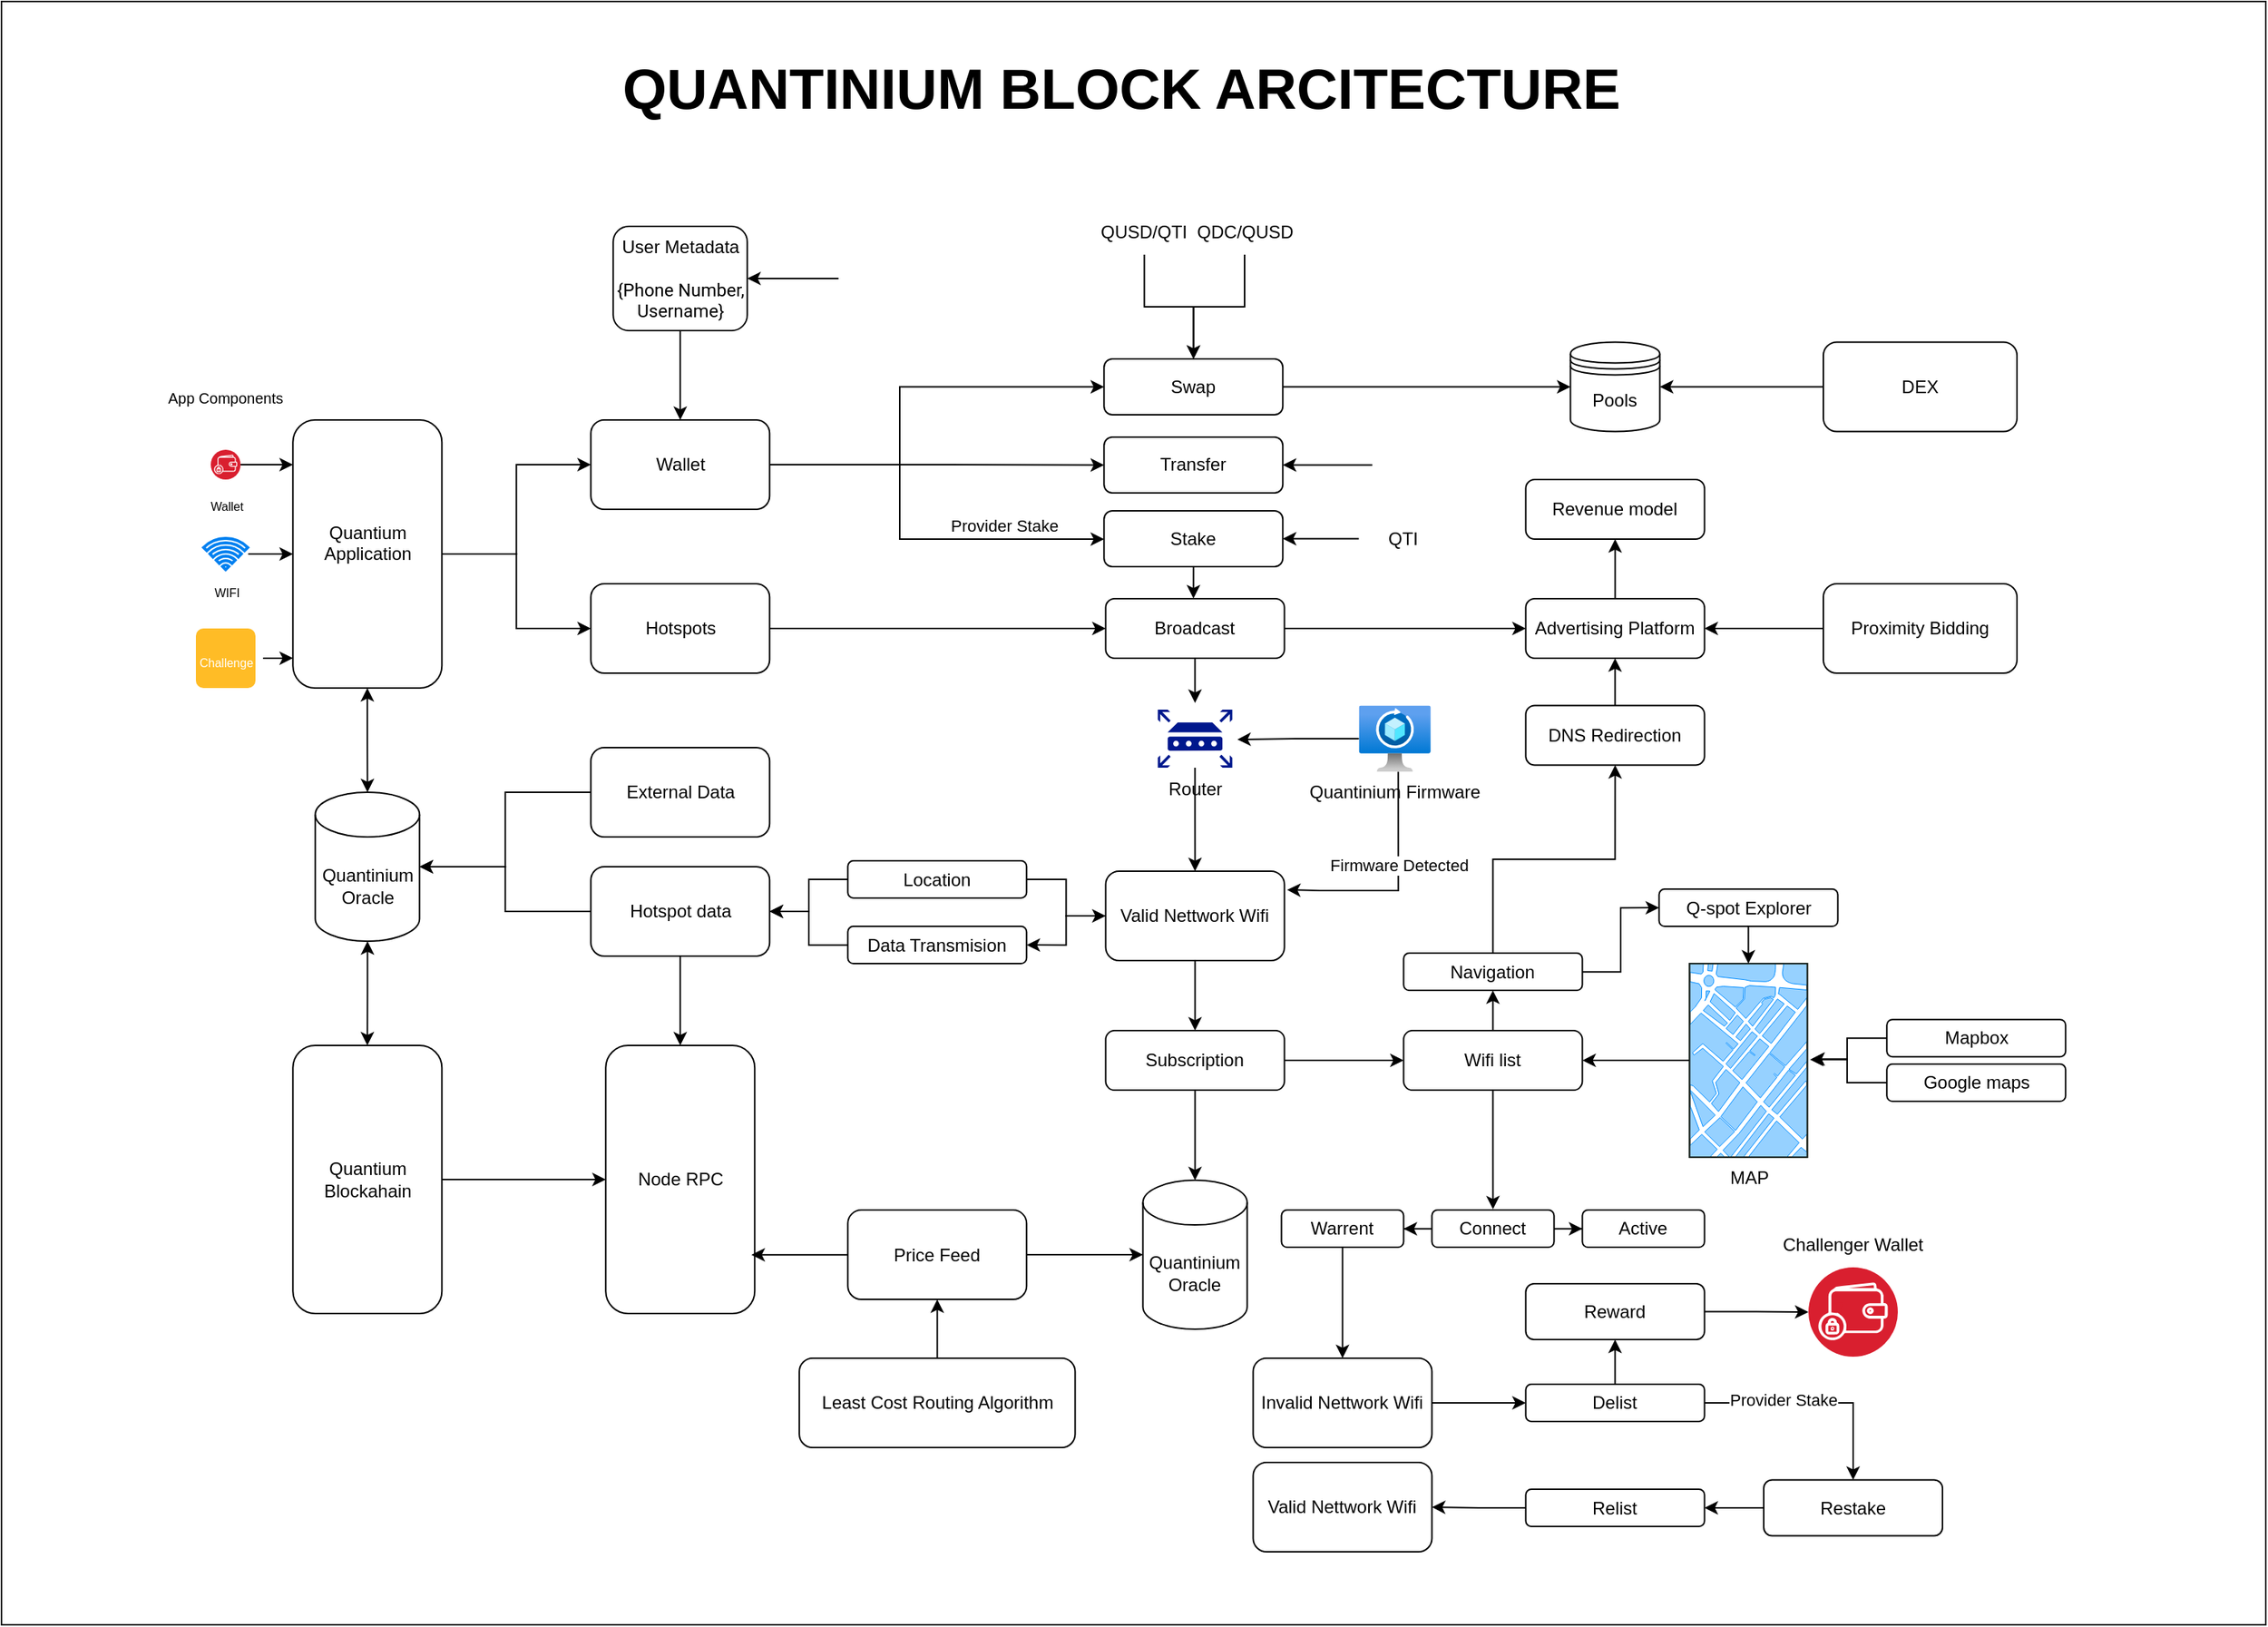<mxfile version="24.8.0">
  <diagram name="Page-1" id="fG2PTKiqOST8kYfThpxv">
    <mxGraphModel dx="2785" dy="275" grid="1" gridSize="10" guides="1" tooltips="1" connect="1" arrows="1" fold="1" page="1" pageScale="1" pageWidth="850" pageHeight="1100" math="0" shadow="0">
      <root>
        <mxCell id="0" />
        <mxCell id="1" parent="0" />
        <mxCell id="KiO2FgLJMQJ5jCkaaw9z-117" value="" style="rounded=0;whiteSpace=wrap;html=1;" vertex="1" parent="1">
          <mxGeometry x="80" y="1100" width="1520" height="1090" as="geometry" />
        </mxCell>
        <mxCell id="KiO2FgLJMQJ5jCkaaw9z-1" value="" style="edgeStyle=orthogonalEdgeStyle;rounded=0;orthogonalLoop=1;jettySize=auto;html=1;" edge="1" parent="1" source="KiO2FgLJMQJ5jCkaaw9z-4" target="KiO2FgLJMQJ5jCkaaw9z-16">
          <mxGeometry relative="1" as="geometry" />
        </mxCell>
        <mxCell id="KiO2FgLJMQJ5jCkaaw9z-2" style="edgeStyle=orthogonalEdgeStyle;rounded=0;orthogonalLoop=1;jettySize=auto;html=1;entryX=0;entryY=0.5;entryDx=0;entryDy=0;" edge="1" parent="1" source="KiO2FgLJMQJ5jCkaaw9z-4" target="KiO2FgLJMQJ5jCkaaw9z-47">
          <mxGeometry relative="1" as="geometry" />
        </mxCell>
        <mxCell id="KiO2FgLJMQJ5jCkaaw9z-3" value="" style="edgeStyle=orthogonalEdgeStyle;rounded=0;orthogonalLoop=1;jettySize=auto;html=1;startArrow=classic;startFill=1;" edge="1" parent="1" source="KiO2FgLJMQJ5jCkaaw9z-4" target="KiO2FgLJMQJ5jCkaaw9z-70">
          <mxGeometry relative="1" as="geometry" />
        </mxCell>
        <mxCell id="KiO2FgLJMQJ5jCkaaw9z-4" value="Quantium&lt;div&gt;Application&lt;/div&gt;&lt;div&gt;&amp;nbsp;&lt;br&gt;&lt;/div&gt;" style="rounded=1;whiteSpace=wrap;html=1;" vertex="1" parent="1">
          <mxGeometry x="275.65" y="1381" width="100" height="180" as="geometry" />
        </mxCell>
        <mxCell id="KiO2FgLJMQJ5jCkaaw9z-5" value="" style="edgeStyle=orthogonalEdgeStyle;rounded=0;orthogonalLoop=1;jettySize=auto;html=1;" edge="1" parent="1" source="KiO2FgLJMQJ5jCkaaw9z-6" target="KiO2FgLJMQJ5jCkaaw9z-4">
          <mxGeometry relative="1" as="geometry">
            <Array as="points">
              <mxPoint x="255.65" y="1411" />
              <mxPoint x="255.65" y="1411" />
            </Array>
          </mxGeometry>
        </mxCell>
        <mxCell id="KiO2FgLJMQJ5jCkaaw9z-6" value="&lt;font style=&quot;font-size: 8px;&quot; color=&quot;#000000&quot;&gt;Wallet&lt;/font&gt;" style="image;aspect=fixed;perimeter=ellipsePerimeter;html=1;align=center;shadow=0;dashed=0;fontColor=#4277BB;labelBackgroundColor=default;fontSize=12;spacingTop=3;image=img/lib/ibm/blockchain/wallet.svg;" vertex="1" parent="1">
          <mxGeometry x="220.5" y="1401" width="20" height="20" as="geometry" />
        </mxCell>
        <mxCell id="KiO2FgLJMQJ5jCkaaw9z-7" value="&lt;font style=&quot;font-size: 8px;&quot;&gt;WIFI&lt;/font&gt;" style="html=1;verticalLabelPosition=bottom;align=center;labelBackgroundColor=#ffffff;verticalAlign=top;strokeWidth=2;strokeColor=#0080F0;shadow=0;dashed=0;shape=mxgraph.ios7.icons.wifi;pointerEvents=1" vertex="1" parent="1">
          <mxGeometry x="215.65" y="1460.5" width="29.7" height="21" as="geometry" />
        </mxCell>
        <mxCell id="KiO2FgLJMQJ5jCkaaw9z-8" value="&lt;font style=&quot;font-size: 8px;&quot;&gt;Challenge&lt;/font&gt;" style="html=1;shadow=0;dashed=0;shape=mxgraph.bootstrap.rrect;rSize=5;strokeColor=none;strokeWidth=1;fillColor=#FFBC26;fontColor=#FFFFFF;whiteSpace=wrap;align=center;verticalAlign=middle;spacingLeft=0;fontStyle=0;fontSize=16;spacing=5;" vertex="1" parent="1">
          <mxGeometry x="210.5" y="1521" width="40" height="40" as="geometry" />
        </mxCell>
        <mxCell id="KiO2FgLJMQJ5jCkaaw9z-9" value="&lt;font style=&quot;font-size: 10px;&quot;&gt;App Components&lt;/font&gt;" style="text;html=1;align=center;verticalAlign=middle;whiteSpace=wrap;rounded=0;" vertex="1" parent="1">
          <mxGeometry x="183" y="1351" width="95" height="30" as="geometry" />
        </mxCell>
        <mxCell id="KiO2FgLJMQJ5jCkaaw9z-10" value="" style="edgeStyle=orthogonalEdgeStyle;rounded=0;orthogonalLoop=1;jettySize=auto;html=1;" edge="1" parent="1">
          <mxGeometry relative="1" as="geometry">
            <mxPoint x="245.65" y="1471" as="sourcePoint" />
            <mxPoint x="275.65" y="1471" as="targetPoint" />
            <Array as="points">
              <mxPoint x="255.65" y="1471" />
              <mxPoint x="255.65" y="1471" />
            </Array>
          </mxGeometry>
        </mxCell>
        <mxCell id="KiO2FgLJMQJ5jCkaaw9z-11" value="" style="edgeStyle=orthogonalEdgeStyle;rounded=0;orthogonalLoop=1;jettySize=auto;html=1;" edge="1" parent="1">
          <mxGeometry relative="1" as="geometry">
            <mxPoint x="255.65" y="1541" as="sourcePoint" />
            <mxPoint x="275.65" y="1540.92" as="targetPoint" />
            <Array as="points">
              <mxPoint x="255.65" y="1540.92" />
              <mxPoint x="255.65" y="1540.92" />
            </Array>
          </mxGeometry>
        </mxCell>
        <mxCell id="KiO2FgLJMQJ5jCkaaw9z-12" style="edgeStyle=orthogonalEdgeStyle;rounded=0;orthogonalLoop=1;jettySize=auto;html=1;entryX=0;entryY=0.5;entryDx=0;entryDy=0;" edge="1" parent="1" source="KiO2FgLJMQJ5jCkaaw9z-16" target="KiO2FgLJMQJ5jCkaaw9z-20">
          <mxGeometry relative="1" as="geometry">
            <Array as="points">
              <mxPoint x="683" y="1411" />
              <mxPoint x="683" y="1359" />
            </Array>
          </mxGeometry>
        </mxCell>
        <mxCell id="KiO2FgLJMQJ5jCkaaw9z-13" style="edgeStyle=orthogonalEdgeStyle;rounded=0;orthogonalLoop=1;jettySize=auto;html=1;entryX=0;entryY=0.5;entryDx=0;entryDy=0;" edge="1" parent="1" source="KiO2FgLJMQJ5jCkaaw9z-16" target="KiO2FgLJMQJ5jCkaaw9z-21">
          <mxGeometry relative="1" as="geometry" />
        </mxCell>
        <mxCell id="KiO2FgLJMQJ5jCkaaw9z-14" value="Provider Stake" style="edgeLabel;html=1;align=center;verticalAlign=middle;resizable=0;points=[];" vertex="1" connectable="0" parent="KiO2FgLJMQJ5jCkaaw9z-13">
          <mxGeometry x="0.464" y="2" relative="1" as="geometry">
            <mxPoint x="-7" y="42" as="offset" />
          </mxGeometry>
        </mxCell>
        <mxCell id="KiO2FgLJMQJ5jCkaaw9z-15" style="edgeStyle=orthogonalEdgeStyle;rounded=0;orthogonalLoop=1;jettySize=auto;html=1;" edge="1" parent="1" source="KiO2FgLJMQJ5jCkaaw9z-16" target="KiO2FgLJMQJ5jCkaaw9z-26">
          <mxGeometry relative="1" as="geometry">
            <Array as="points">
              <mxPoint x="683" y="1411" />
              <mxPoint x="683" y="1461" />
            </Array>
          </mxGeometry>
        </mxCell>
        <mxCell id="KiO2FgLJMQJ5jCkaaw9z-16" value="Wallet" style="whiteSpace=wrap;html=1;rounded=1;" vertex="1" parent="1">
          <mxGeometry x="475.65" y="1381" width="120" height="60" as="geometry" />
        </mxCell>
        <mxCell id="KiO2FgLJMQJ5jCkaaw9z-17" value="" style="edgeStyle=orthogonalEdgeStyle;rounded=0;orthogonalLoop=1;jettySize=auto;html=1;" edge="1" parent="1" source="KiO2FgLJMQJ5jCkaaw9z-18" target="KiO2FgLJMQJ5jCkaaw9z-16">
          <mxGeometry relative="1" as="geometry" />
        </mxCell>
        <mxCell id="KiO2FgLJMQJ5jCkaaw9z-18" value="User Metadata&lt;br&gt;&lt;div&gt;&lt;span style=&quot;font-size: 9pt; font-family: Roboto;&quot;&gt;&lt;br&gt;{Phone Number, Username}&lt;/span&gt;&lt;/div&gt;" style="rounded=1;whiteSpace=wrap;html=1;" vertex="1" parent="1">
          <mxGeometry x="490.65" y="1251" width="90" height="70" as="geometry" />
        </mxCell>
        <mxCell id="KiO2FgLJMQJ5jCkaaw9z-19" style="edgeStyle=orthogonalEdgeStyle;rounded=0;orthogonalLoop=1;jettySize=auto;html=1;entryX=0;entryY=0.5;entryDx=0;entryDy=0;" edge="1" parent="1" source="KiO2FgLJMQJ5jCkaaw9z-20" target="KiO2FgLJMQJ5jCkaaw9z-103">
          <mxGeometry relative="1" as="geometry" />
        </mxCell>
        <mxCell id="KiO2FgLJMQJ5jCkaaw9z-20" value="Swap" style="whiteSpace=wrap;html=1;rounded=1;" vertex="1" parent="1">
          <mxGeometry x="820.15" y="1340" width="120" height="37.5" as="geometry" />
        </mxCell>
        <mxCell id="KiO2FgLJMQJ5jCkaaw9z-21" value="Transfer" style="whiteSpace=wrap;html=1;rounded=1;" vertex="1" parent="1">
          <mxGeometry x="820.15" y="1392.5" width="120" height="37.5" as="geometry" />
        </mxCell>
        <mxCell id="KiO2FgLJMQJ5jCkaaw9z-22" value="" style="edgeStyle=orthogonalEdgeStyle;rounded=0;orthogonalLoop=1;jettySize=auto;html=1;" edge="1" parent="1" source="KiO2FgLJMQJ5jCkaaw9z-23" target="KiO2FgLJMQJ5jCkaaw9z-20">
          <mxGeometry relative="1" as="geometry" />
        </mxCell>
        <mxCell id="KiO2FgLJMQJ5jCkaaw9z-23" value="QUSD/QTI" style="text;html=1;align=center;verticalAlign=middle;whiteSpace=wrap;rounded=0;" vertex="1" parent="1">
          <mxGeometry x="817.15" y="1240" width="60" height="30" as="geometry" />
        </mxCell>
        <mxCell id="KiO2FgLJMQJ5jCkaaw9z-24" value="" style="edgeStyle=orthogonalEdgeStyle;rounded=0;orthogonalLoop=1;jettySize=auto;html=1;" edge="1" parent="1" source="KiO2FgLJMQJ5jCkaaw9z-25" target="KiO2FgLJMQJ5jCkaaw9z-20">
          <mxGeometry relative="1" as="geometry" />
        </mxCell>
        <mxCell id="KiO2FgLJMQJ5jCkaaw9z-25" value="QDC/QUSD" style="text;html=1;align=center;verticalAlign=middle;whiteSpace=wrap;rounded=0;" vertex="1" parent="1">
          <mxGeometry x="884.5" y="1240" width="60" height="30" as="geometry" />
        </mxCell>
        <mxCell id="KiO2FgLJMQJ5jCkaaw9z-26" value="Stake" style="whiteSpace=wrap;html=1;rounded=1;" vertex="1" parent="1">
          <mxGeometry x="820.15" y="1442" width="120" height="37.5" as="geometry" />
        </mxCell>
        <mxCell id="KiO2FgLJMQJ5jCkaaw9z-27" value="" style="edgeStyle=orthogonalEdgeStyle;rounded=0;orthogonalLoop=1;jettySize=auto;html=1;" edge="1" parent="1" source="KiO2FgLJMQJ5jCkaaw9z-28" target="KiO2FgLJMQJ5jCkaaw9z-18">
          <mxGeometry relative="1" as="geometry" />
        </mxCell>
        <mxCell id="KiO2FgLJMQJ5jCkaaw9z-28" value="" style="shape=image;html=1;verticalAlign=top;verticalLabelPosition=bottom;labelBackgroundColor=#ffffff;imageAspect=0;aspect=fixed;image=https://cdn1.iconfinder.com/data/icons/unicons-line-vol-5/24/qrcode-scan-128.png" vertex="1" parent="1">
          <mxGeometry x="641.9" y="1253.5" width="65" height="65" as="geometry" />
        </mxCell>
        <mxCell id="KiO2FgLJMQJ5jCkaaw9z-29" style="edgeStyle=orthogonalEdgeStyle;rounded=0;orthogonalLoop=1;jettySize=auto;html=1;entryX=1;entryY=0.5;entryDx=0;entryDy=0;" edge="1" parent="1" source="KiO2FgLJMQJ5jCkaaw9z-30">
          <mxGeometry relative="1" as="geometry">
            <mxPoint x="940.15" y="1460.75" as="targetPoint" />
          </mxGeometry>
        </mxCell>
        <mxCell id="KiO2FgLJMQJ5jCkaaw9z-30" value="QTI" style="text;html=1;align=center;verticalAlign=middle;whiteSpace=wrap;rounded=0;" vertex="1" parent="1">
          <mxGeometry x="991.18" y="1445.75" width="60" height="30" as="geometry" />
        </mxCell>
        <mxCell id="KiO2FgLJMQJ5jCkaaw9z-31" style="edgeStyle=orthogonalEdgeStyle;rounded=0;orthogonalLoop=1;jettySize=auto;html=1;" edge="1" parent="1" source="KiO2FgLJMQJ5jCkaaw9z-33">
          <mxGeometry relative="1" as="geometry">
            <mxPoint x="881.24" y="1571.0" as="targetPoint" />
          </mxGeometry>
        </mxCell>
        <mxCell id="KiO2FgLJMQJ5jCkaaw9z-32" style="edgeStyle=orthogonalEdgeStyle;rounded=0;orthogonalLoop=1;jettySize=auto;html=1;entryX=0;entryY=0.5;entryDx=0;entryDy=0;" edge="1" parent="1" source="KiO2FgLJMQJ5jCkaaw9z-33" target="KiO2FgLJMQJ5jCkaaw9z-107">
          <mxGeometry relative="1" as="geometry" />
        </mxCell>
        <mxCell id="KiO2FgLJMQJ5jCkaaw9z-33" value="Broadcast" style="rounded=1;whiteSpace=wrap;html=1;" vertex="1" parent="1">
          <mxGeometry x="821.24" y="1501" width="120" height="40" as="geometry" />
        </mxCell>
        <mxCell id="KiO2FgLJMQJ5jCkaaw9z-34" value="" style="edgeStyle=orthogonalEdgeStyle;rounded=0;orthogonalLoop=1;jettySize=auto;html=1;" edge="1" parent="1" source="KiO2FgLJMQJ5jCkaaw9z-35">
          <mxGeometry relative="1" as="geometry">
            <mxPoint x="881.24" y="1684" as="targetPoint" />
          </mxGeometry>
        </mxCell>
        <mxCell id="KiO2FgLJMQJ5jCkaaw9z-35" value="Router" style="sketch=0;aspect=fixed;pointerEvents=1;shadow=0;dashed=0;html=1;strokeColor=none;labelPosition=center;verticalLabelPosition=bottom;verticalAlign=top;align=center;fillColor=#00188D;shape=mxgraph.mscae.enterprise.router" vertex="1" parent="1">
          <mxGeometry x="856.24" y="1575.5" width="50" height="39" as="geometry" />
        </mxCell>
        <mxCell id="KiO2FgLJMQJ5jCkaaw9z-36" value="Quantinium Firmware" style="image;aspect=fixed;html=1;points=[];align=center;fontSize=12;image=img/lib/azure2/networking/Spot_VM.svg;" vertex="1" parent="1">
          <mxGeometry x="991.24" y="1572.75" width="48.18" height="44.5" as="geometry" />
        </mxCell>
        <mxCell id="KiO2FgLJMQJ5jCkaaw9z-37" style="edgeStyle=orthogonalEdgeStyle;rounded=0;orthogonalLoop=1;jettySize=auto;html=1;entryX=1.067;entryY=0.514;entryDx=0;entryDy=0;entryPerimeter=0;" edge="1" parent="1" source="KiO2FgLJMQJ5jCkaaw9z-36" target="KiO2FgLJMQJ5jCkaaw9z-35">
          <mxGeometry relative="1" as="geometry" />
        </mxCell>
        <mxCell id="KiO2FgLJMQJ5jCkaaw9z-38" value="" style="edgeStyle=orthogonalEdgeStyle;rounded=0;orthogonalLoop=1;jettySize=auto;html=1;" edge="1" parent="1" source="KiO2FgLJMQJ5jCkaaw9z-40" target="KiO2FgLJMQJ5jCkaaw9z-50">
          <mxGeometry relative="1" as="geometry" />
        </mxCell>
        <mxCell id="KiO2FgLJMQJ5jCkaaw9z-39" style="edgeStyle=orthogonalEdgeStyle;rounded=0;orthogonalLoop=1;jettySize=auto;html=1;entryX=1;entryY=0.5;entryDx=0;entryDy=0;" edge="1" parent="1" source="KiO2FgLJMQJ5jCkaaw9z-40" target="KiO2FgLJMQJ5jCkaaw9z-79">
          <mxGeometry relative="1" as="geometry" />
        </mxCell>
        <mxCell id="KiO2FgLJMQJ5jCkaaw9z-40" value="Valid Nettwork Wifi" style="rounded=1;whiteSpace=wrap;html=1;" vertex="1" parent="1">
          <mxGeometry x="821.24" y="1684" width="120" height="60" as="geometry" />
        </mxCell>
        <mxCell id="KiO2FgLJMQJ5jCkaaw9z-41" style="edgeStyle=orthogonalEdgeStyle;rounded=0;orthogonalLoop=1;jettySize=auto;html=1;entryX=0.995;entryY=0.526;entryDx=0;entryDy=0;entryPerimeter=0;" edge="1" parent="1">
          <mxGeometry relative="1" as="geometry">
            <Array as="points">
              <mxPoint x="1018" y="1697" />
              <mxPoint x="965" y="1697" />
            </Array>
            <mxPoint x="1017.655" y="1617.25" as="sourcePoint" />
            <mxPoint x="943" y="1696.56" as="targetPoint" />
          </mxGeometry>
        </mxCell>
        <mxCell id="KiO2FgLJMQJ5jCkaaw9z-42" value="Firmware Detected" style="edgeLabel;html=1;align=center;verticalAlign=middle;resizable=0;points=[];" vertex="1" connectable="0" parent="KiO2FgLJMQJ5jCkaaw9z-41">
          <mxGeometry x="-0.21" y="1" relative="1" as="geometry">
            <mxPoint x="-1" y="2" as="offset" />
          </mxGeometry>
        </mxCell>
        <mxCell id="KiO2FgLJMQJ5jCkaaw9z-43" value="" style="edgeStyle=orthogonalEdgeStyle;rounded=0;orthogonalLoop=1;jettySize=auto;html=1;" edge="1" parent="1" source="KiO2FgLJMQJ5jCkaaw9z-45" target="KiO2FgLJMQJ5jCkaaw9z-40">
          <mxGeometry relative="1" as="geometry" />
        </mxCell>
        <mxCell id="KiO2FgLJMQJ5jCkaaw9z-44" style="edgeStyle=orthogonalEdgeStyle;rounded=0;orthogonalLoop=1;jettySize=auto;html=1;entryX=1;entryY=0.5;entryDx=0;entryDy=0;" edge="1" parent="1" source="KiO2FgLJMQJ5jCkaaw9z-45" target="KiO2FgLJMQJ5jCkaaw9z-76">
          <mxGeometry relative="1" as="geometry" />
        </mxCell>
        <mxCell id="KiO2FgLJMQJ5jCkaaw9z-45" value="Location" style="rounded=1;whiteSpace=wrap;html=1;" vertex="1" parent="1">
          <mxGeometry x="648.15" y="1677" width="120" height="25" as="geometry" />
        </mxCell>
        <mxCell id="KiO2FgLJMQJ5jCkaaw9z-46" style="edgeStyle=orthogonalEdgeStyle;rounded=0;orthogonalLoop=1;jettySize=auto;html=1;entryX=0;entryY=0.5;entryDx=0;entryDy=0;" edge="1" parent="1" source="KiO2FgLJMQJ5jCkaaw9z-47" target="KiO2FgLJMQJ5jCkaaw9z-33">
          <mxGeometry relative="1" as="geometry" />
        </mxCell>
        <mxCell id="KiO2FgLJMQJ5jCkaaw9z-47" value="Hotspots" style="whiteSpace=wrap;html=1;rounded=1;" vertex="1" parent="1">
          <mxGeometry x="475.65" y="1491" width="120" height="60" as="geometry" />
        </mxCell>
        <mxCell id="KiO2FgLJMQJ5jCkaaw9z-48" style="edgeStyle=orthogonalEdgeStyle;rounded=0;orthogonalLoop=1;jettySize=auto;html=1;entryX=0.491;entryY=-0.004;entryDx=0;entryDy=0;entryPerimeter=0;" edge="1" parent="1" source="KiO2FgLJMQJ5jCkaaw9z-26" target="KiO2FgLJMQJ5jCkaaw9z-33">
          <mxGeometry relative="1" as="geometry" />
        </mxCell>
        <mxCell id="KiO2FgLJMQJ5jCkaaw9z-49" value="" style="edgeStyle=orthogonalEdgeStyle;rounded=0;orthogonalLoop=1;jettySize=auto;html=1;" edge="1" parent="1" source="KiO2FgLJMQJ5jCkaaw9z-50" target="KiO2FgLJMQJ5jCkaaw9z-55">
          <mxGeometry relative="1" as="geometry" />
        </mxCell>
        <mxCell id="KiO2FgLJMQJ5jCkaaw9z-50" value="Subscription" style="rounded=1;whiteSpace=wrap;html=1;" vertex="1" parent="1">
          <mxGeometry x="821.24" y="1791.05" width="120" height="40" as="geometry" />
        </mxCell>
        <mxCell id="KiO2FgLJMQJ5jCkaaw9z-51" value="Quantinium Oracle" style="shape=cylinder3;whiteSpace=wrap;html=1;boundedLbl=1;backgroundOutline=1;size=15;" vertex="1" parent="1">
          <mxGeometry x="846.24" y="1891.55" width="70" height="100" as="geometry" />
        </mxCell>
        <mxCell id="KiO2FgLJMQJ5jCkaaw9z-52" style="edgeStyle=orthogonalEdgeStyle;rounded=0;orthogonalLoop=1;jettySize=auto;html=1;entryX=0.5;entryY=0;entryDx=0;entryDy=0;entryPerimeter=0;" edge="1" parent="1" source="KiO2FgLJMQJ5jCkaaw9z-50" target="KiO2FgLJMQJ5jCkaaw9z-51">
          <mxGeometry relative="1" as="geometry" />
        </mxCell>
        <mxCell id="KiO2FgLJMQJ5jCkaaw9z-53" value="" style="edgeStyle=orthogonalEdgeStyle;rounded=0;orthogonalLoop=1;jettySize=auto;html=1;" edge="1" parent="1" source="KiO2FgLJMQJ5jCkaaw9z-55" target="KiO2FgLJMQJ5jCkaaw9z-60">
          <mxGeometry relative="1" as="geometry" />
        </mxCell>
        <mxCell id="KiO2FgLJMQJ5jCkaaw9z-54" value="" style="edgeStyle=orthogonalEdgeStyle;rounded=0;orthogonalLoop=1;jettySize=auto;html=1;" edge="1" parent="1" source="KiO2FgLJMQJ5jCkaaw9z-55">
          <mxGeometry relative="1" as="geometry">
            <mxPoint x="1081.24" y="1911.05" as="targetPoint" />
          </mxGeometry>
        </mxCell>
        <mxCell id="KiO2FgLJMQJ5jCkaaw9z-55" value="Wifi list" style="rounded=1;whiteSpace=wrap;html=1;" vertex="1" parent="1">
          <mxGeometry x="1021.24" y="1791.05" width="120" height="40" as="geometry" />
        </mxCell>
        <mxCell id="KiO2FgLJMQJ5jCkaaw9z-56" value="" style="edgeStyle=orthogonalEdgeStyle;rounded=0;orthogonalLoop=1;jettySize=auto;html=1;" edge="1" parent="1" source="KiO2FgLJMQJ5jCkaaw9z-57" target="KiO2FgLJMQJ5jCkaaw9z-55">
          <mxGeometry relative="1" as="geometry" />
        </mxCell>
        <mxCell id="KiO2FgLJMQJ5jCkaaw9z-57" value="MAP" style="verticalLabelPosition=bottom;verticalAlign=top;html=1;shadow=0;dashed=0;strokeWidth=1;shape=mxgraph.ios.iBgMap;strokeColor=#18211b;strokeColor2=#008cff;fillColor2=#96D1FF;" vertex="1" parent="1">
          <mxGeometry x="1213.24" y="1746.05" width="79" height="130" as="geometry" />
        </mxCell>
        <mxCell id="KiO2FgLJMQJ5jCkaaw9z-58" style="edgeStyle=orthogonalEdgeStyle;rounded=0;orthogonalLoop=1;jettySize=auto;html=1;entryX=0.5;entryY=1;entryDx=0;entryDy=0;" edge="1" parent="1" source="KiO2FgLJMQJ5jCkaaw9z-60" target="KiO2FgLJMQJ5jCkaaw9z-109">
          <mxGeometry relative="1" as="geometry" />
        </mxCell>
        <mxCell id="KiO2FgLJMQJ5jCkaaw9z-59" style="edgeStyle=orthogonalEdgeStyle;rounded=0;orthogonalLoop=1;jettySize=auto;html=1;entryX=0;entryY=0.5;entryDx=0;entryDy=0;" edge="1" parent="1" source="KiO2FgLJMQJ5jCkaaw9z-60" target="KiO2FgLJMQJ5jCkaaw9z-114">
          <mxGeometry relative="1" as="geometry" />
        </mxCell>
        <mxCell id="KiO2FgLJMQJ5jCkaaw9z-60" value="Navigation" style="rounded=1;whiteSpace=wrap;html=1;" vertex="1" parent="1">
          <mxGeometry x="1021.24" y="1739.05" width="120" height="25" as="geometry" />
        </mxCell>
        <mxCell id="KiO2FgLJMQJ5jCkaaw9z-61" value="" style="edgeStyle=orthogonalEdgeStyle;rounded=0;orthogonalLoop=1;jettySize=auto;html=1;" edge="1" parent="1" source="KiO2FgLJMQJ5jCkaaw9z-63" target="KiO2FgLJMQJ5jCkaaw9z-64">
          <mxGeometry relative="1" as="geometry" />
        </mxCell>
        <mxCell id="KiO2FgLJMQJ5jCkaaw9z-62" value="" style="edgeStyle=orthogonalEdgeStyle;rounded=0;orthogonalLoop=1;jettySize=auto;html=1;" edge="1" parent="1" source="KiO2FgLJMQJ5jCkaaw9z-63" target="KiO2FgLJMQJ5jCkaaw9z-66">
          <mxGeometry relative="1" as="geometry" />
        </mxCell>
        <mxCell id="KiO2FgLJMQJ5jCkaaw9z-63" value="Connect" style="rounded=1;whiteSpace=wrap;html=1;" vertex="1" parent="1">
          <mxGeometry x="1040.24" y="1911.55" width="82" height="25" as="geometry" />
        </mxCell>
        <mxCell id="KiO2FgLJMQJ5jCkaaw9z-64" value="Active" style="rounded=1;whiteSpace=wrap;html=1;" vertex="1" parent="1">
          <mxGeometry x="1141.24" y="1911.55" width="82" height="25" as="geometry" />
        </mxCell>
        <mxCell id="KiO2FgLJMQJ5jCkaaw9z-65" style="edgeStyle=orthogonalEdgeStyle;rounded=0;orthogonalLoop=1;jettySize=auto;html=1;entryX=0.5;entryY=0;entryDx=0;entryDy=0;" edge="1" parent="1" source="KiO2FgLJMQJ5jCkaaw9z-66" target="KiO2FgLJMQJ5jCkaaw9z-87">
          <mxGeometry relative="1" as="geometry">
            <mxPoint x="980.24" y="1971" as="targetPoint" />
          </mxGeometry>
        </mxCell>
        <mxCell id="KiO2FgLJMQJ5jCkaaw9z-66" value="Warrent" style="rounded=1;whiteSpace=wrap;html=1;" vertex="1" parent="1">
          <mxGeometry x="939.24" y="1911.55" width="82" height="25" as="geometry" />
        </mxCell>
        <mxCell id="KiO2FgLJMQJ5jCkaaw9z-67" value="" style="edgeStyle=orthogonalEdgeStyle;rounded=0;orthogonalLoop=1;jettySize=auto;html=1;" edge="1" parent="1" source="KiO2FgLJMQJ5jCkaaw9z-68" target="KiO2FgLJMQJ5jCkaaw9z-51">
          <mxGeometry relative="1" as="geometry" />
        </mxCell>
        <mxCell id="KiO2FgLJMQJ5jCkaaw9z-68" value="Price Feed" style="rounded=1;whiteSpace=wrap;html=1;" vertex="1" parent="1">
          <mxGeometry x="648.15" y="1911.55" width="120" height="60" as="geometry" />
        </mxCell>
        <mxCell id="KiO2FgLJMQJ5jCkaaw9z-69" value="" style="edgeStyle=orthogonalEdgeStyle;rounded=0;orthogonalLoop=1;jettySize=auto;html=1;startArrow=classic;startFill=1;" edge="1" parent="1" source="KiO2FgLJMQJ5jCkaaw9z-70" target="KiO2FgLJMQJ5jCkaaw9z-72">
          <mxGeometry relative="1" as="geometry" />
        </mxCell>
        <mxCell id="KiO2FgLJMQJ5jCkaaw9z-70" value="Quantinium Oracle" style="shape=cylinder3;whiteSpace=wrap;html=1;boundedLbl=1;backgroundOutline=1;size=15;" vertex="1" parent="1">
          <mxGeometry x="290.65" y="1631" width="70" height="100" as="geometry" />
        </mxCell>
        <mxCell id="KiO2FgLJMQJ5jCkaaw9z-71" value="" style="edgeStyle=orthogonalEdgeStyle;rounded=0;orthogonalLoop=1;jettySize=auto;html=1;" edge="1" parent="1" source="KiO2FgLJMQJ5jCkaaw9z-72" target="KiO2FgLJMQJ5jCkaaw9z-80">
          <mxGeometry relative="1" as="geometry" />
        </mxCell>
        <mxCell id="KiO2FgLJMQJ5jCkaaw9z-72" value="Quantium&lt;div&gt;Blockahain&lt;/div&gt;" style="rounded=1;whiteSpace=wrap;html=1;" vertex="1" parent="1">
          <mxGeometry x="275.65" y="1801" width="100" height="180" as="geometry" />
        </mxCell>
        <mxCell id="KiO2FgLJMQJ5jCkaaw9z-73" value="External Data" style="rounded=1;whiteSpace=wrap;html=1;" vertex="1" parent="1">
          <mxGeometry x="475.65" y="1601" width="120" height="60" as="geometry" />
        </mxCell>
        <mxCell id="KiO2FgLJMQJ5jCkaaw9z-74" style="edgeStyle=orthogonalEdgeStyle;rounded=0;orthogonalLoop=1;jettySize=auto;html=1;" edge="1" parent="1" source="KiO2FgLJMQJ5jCkaaw9z-76" target="KiO2FgLJMQJ5jCkaaw9z-70">
          <mxGeometry relative="1" as="geometry" />
        </mxCell>
        <mxCell id="KiO2FgLJMQJ5jCkaaw9z-75" style="edgeStyle=orthogonalEdgeStyle;rounded=0;orthogonalLoop=1;jettySize=auto;html=1;" edge="1" parent="1" source="KiO2FgLJMQJ5jCkaaw9z-76" target="KiO2FgLJMQJ5jCkaaw9z-80">
          <mxGeometry relative="1" as="geometry" />
        </mxCell>
        <mxCell id="KiO2FgLJMQJ5jCkaaw9z-76" value="Hotspot data" style="rounded=1;whiteSpace=wrap;html=1;" vertex="1" parent="1">
          <mxGeometry x="475.65" y="1681" width="120" height="60" as="geometry" />
        </mxCell>
        <mxCell id="KiO2FgLJMQJ5jCkaaw9z-77" style="edgeStyle=orthogonalEdgeStyle;rounded=0;orthogonalLoop=1;jettySize=auto;html=1;entryX=1;entryY=0.5;entryDx=0;entryDy=0;entryPerimeter=0;" edge="1" parent="1" source="KiO2FgLJMQJ5jCkaaw9z-73" target="KiO2FgLJMQJ5jCkaaw9z-70">
          <mxGeometry relative="1" as="geometry" />
        </mxCell>
        <mxCell id="KiO2FgLJMQJ5jCkaaw9z-78" style="edgeStyle=orthogonalEdgeStyle;rounded=0;orthogonalLoop=1;jettySize=auto;html=1;" edge="1" parent="1" source="KiO2FgLJMQJ5jCkaaw9z-79" target="KiO2FgLJMQJ5jCkaaw9z-76">
          <mxGeometry relative="1" as="geometry" />
        </mxCell>
        <mxCell id="KiO2FgLJMQJ5jCkaaw9z-79" value="Data Transmision" style="rounded=1;whiteSpace=wrap;html=1;" vertex="1" parent="1">
          <mxGeometry x="648.15" y="1721.05" width="120" height="25" as="geometry" />
        </mxCell>
        <mxCell id="KiO2FgLJMQJ5jCkaaw9z-80" value="Node RPC" style="rounded=1;whiteSpace=wrap;html=1;" vertex="1" parent="1">
          <mxGeometry x="485.65" y="1801" width="100" height="180" as="geometry" />
        </mxCell>
        <mxCell id="KiO2FgLJMQJ5jCkaaw9z-81" style="edgeStyle=orthogonalEdgeStyle;rounded=0;orthogonalLoop=1;jettySize=auto;html=1;entryX=0.978;entryY=0.781;entryDx=0;entryDy=0;entryPerimeter=0;" edge="1" parent="1" source="KiO2FgLJMQJ5jCkaaw9z-68" target="KiO2FgLJMQJ5jCkaaw9z-80">
          <mxGeometry relative="1" as="geometry" />
        </mxCell>
        <mxCell id="KiO2FgLJMQJ5jCkaaw9z-82" value="Mapbox" style="rounded=1;whiteSpace=wrap;html=1;" vertex="1" parent="1">
          <mxGeometry x="1345.65" y="1783.57" width="120" height="25" as="geometry" />
        </mxCell>
        <mxCell id="KiO2FgLJMQJ5jCkaaw9z-83" value="Google maps" style="rounded=1;whiteSpace=wrap;html=1;" vertex="1" parent="1">
          <mxGeometry x="1345.65" y="1813.52" width="120" height="25" as="geometry" />
        </mxCell>
        <mxCell id="KiO2FgLJMQJ5jCkaaw9z-84" style="edgeStyle=orthogonalEdgeStyle;rounded=0;orthogonalLoop=1;jettySize=auto;html=1;entryX=1.023;entryY=0.496;entryDx=0;entryDy=0;entryPerimeter=0;" edge="1" parent="1" source="KiO2FgLJMQJ5jCkaaw9z-82" target="KiO2FgLJMQJ5jCkaaw9z-57">
          <mxGeometry relative="1" as="geometry" />
        </mxCell>
        <mxCell id="KiO2FgLJMQJ5jCkaaw9z-85" style="edgeStyle=orthogonalEdgeStyle;rounded=0;orthogonalLoop=1;jettySize=auto;html=1;entryX=1.034;entryY=0.493;entryDx=0;entryDy=0;entryPerimeter=0;" edge="1" parent="1" source="KiO2FgLJMQJ5jCkaaw9z-83" target="KiO2FgLJMQJ5jCkaaw9z-57">
          <mxGeometry relative="1" as="geometry" />
        </mxCell>
        <mxCell id="KiO2FgLJMQJ5jCkaaw9z-86" value="" style="edgeStyle=orthogonalEdgeStyle;rounded=0;orthogonalLoop=1;jettySize=auto;html=1;" edge="1" parent="1" source="KiO2FgLJMQJ5jCkaaw9z-87" target="KiO2FgLJMQJ5jCkaaw9z-90">
          <mxGeometry relative="1" as="geometry" />
        </mxCell>
        <mxCell id="KiO2FgLJMQJ5jCkaaw9z-87" value="Invalid Nettwork Wifi" style="rounded=1;whiteSpace=wrap;html=1;" vertex="1" parent="1">
          <mxGeometry x="920.24" y="2011" width="120" height="60" as="geometry" />
        </mxCell>
        <mxCell id="KiO2FgLJMQJ5jCkaaw9z-88" style="edgeStyle=orthogonalEdgeStyle;rounded=0;orthogonalLoop=1;jettySize=auto;html=1;entryX=0.5;entryY=0;entryDx=0;entryDy=0;" edge="1" parent="1" source="KiO2FgLJMQJ5jCkaaw9z-90" target="KiO2FgLJMQJ5jCkaaw9z-94">
          <mxGeometry relative="1" as="geometry" />
        </mxCell>
        <mxCell id="KiO2FgLJMQJ5jCkaaw9z-89" value="" style="edgeStyle=orthogonalEdgeStyle;rounded=0;orthogonalLoop=1;jettySize=auto;html=1;" edge="1" parent="1" source="KiO2FgLJMQJ5jCkaaw9z-90" target="KiO2FgLJMQJ5jCkaaw9z-100">
          <mxGeometry relative="1" as="geometry" />
        </mxCell>
        <mxCell id="KiO2FgLJMQJ5jCkaaw9z-90" value="Delist" style="rounded=1;whiteSpace=wrap;html=1;" vertex="1" parent="1">
          <mxGeometry x="1103.24" y="2028.5" width="120" height="25" as="geometry" />
        </mxCell>
        <mxCell id="KiO2FgLJMQJ5jCkaaw9z-91" value="" style="edgeStyle=orthogonalEdgeStyle;rounded=0;orthogonalLoop=1;jettySize=auto;html=1;" edge="1" parent="1" source="KiO2FgLJMQJ5jCkaaw9z-92" target="KiO2FgLJMQJ5jCkaaw9z-96">
          <mxGeometry relative="1" as="geometry" />
        </mxCell>
        <mxCell id="KiO2FgLJMQJ5jCkaaw9z-92" value="Relist" style="rounded=1;whiteSpace=wrap;html=1;" vertex="1" parent="1">
          <mxGeometry x="1103.24" y="2099" width="120" height="25" as="geometry" />
        </mxCell>
        <mxCell id="KiO2FgLJMQJ5jCkaaw9z-93" value="" style="edgeStyle=orthogonalEdgeStyle;rounded=0;orthogonalLoop=1;jettySize=auto;html=1;" edge="1" parent="1" source="KiO2FgLJMQJ5jCkaaw9z-94" target="KiO2FgLJMQJ5jCkaaw9z-92">
          <mxGeometry relative="1" as="geometry" />
        </mxCell>
        <mxCell id="KiO2FgLJMQJ5jCkaaw9z-94" value="Restake" style="whiteSpace=wrap;html=1;rounded=1;" vertex="1" parent="1">
          <mxGeometry x="1263" y="2092.75" width="120" height="37.5" as="geometry" />
        </mxCell>
        <mxCell id="KiO2FgLJMQJ5jCkaaw9z-95" value="Provider Stake" style="edgeLabel;html=1;align=center;verticalAlign=middle;resizable=0;points=[];" vertex="1" connectable="0" parent="1">
          <mxGeometry x="1273.0" y="2040.997" as="geometry">
            <mxPoint x="3" y="-2" as="offset" />
          </mxGeometry>
        </mxCell>
        <mxCell id="KiO2FgLJMQJ5jCkaaw9z-96" value="Valid Nettwork Wifi" style="rounded=1;whiteSpace=wrap;html=1;" vertex="1" parent="1">
          <mxGeometry x="920.24" y="2081" width="120" height="60" as="geometry" />
        </mxCell>
        <mxCell id="KiO2FgLJMQJ5jCkaaw9z-97" style="edgeStyle=orthogonalEdgeStyle;rounded=0;orthogonalLoop=1;jettySize=auto;html=1;entryX=1;entryY=0.5;entryDx=0;entryDy=0;" edge="1" parent="1" source="KiO2FgLJMQJ5jCkaaw9z-98" target="KiO2FgLJMQJ5jCkaaw9z-21">
          <mxGeometry relative="1" as="geometry" />
        </mxCell>
        <mxCell id="KiO2FgLJMQJ5jCkaaw9z-98" value="" style="shape=image;html=1;verticalAlign=top;verticalLabelPosition=bottom;labelBackgroundColor=#ffffff;imageAspect=0;aspect=fixed;image=https://cdn1.iconfinder.com/data/icons/smartphone-signal-5g-trading/64/Smartphone_NFC-128.png" vertex="1" parent="1">
          <mxGeometry x="1000.24" y="1391.25" width="40" height="40" as="geometry" />
        </mxCell>
        <mxCell id="KiO2FgLJMQJ5jCkaaw9z-99" value="" style="edgeStyle=orthogonalEdgeStyle;rounded=0;orthogonalLoop=1;jettySize=auto;html=1;" edge="1" parent="1" source="KiO2FgLJMQJ5jCkaaw9z-100" target="KiO2FgLJMQJ5jCkaaw9z-101">
          <mxGeometry relative="1" as="geometry" />
        </mxCell>
        <mxCell id="KiO2FgLJMQJ5jCkaaw9z-100" value="Reward" style="whiteSpace=wrap;html=1;rounded=1;" vertex="1" parent="1">
          <mxGeometry x="1103.24" y="1961" width="120" height="37.5" as="geometry" />
        </mxCell>
        <mxCell id="KiO2FgLJMQJ5jCkaaw9z-101" value="" style="image;aspect=fixed;perimeter=ellipsePerimeter;html=1;align=center;shadow=0;dashed=0;fontColor=#4277BB;labelBackgroundColor=default;fontSize=12;spacingTop=3;image=img/lib/ibm/blockchain/wallet.svg;" vertex="1" parent="1">
          <mxGeometry x="1293" y="1950" width="60" height="60" as="geometry" />
        </mxCell>
        <mxCell id="KiO2FgLJMQJ5jCkaaw9z-102" value="Challenger Wallet" style="text;html=1;align=center;verticalAlign=middle;whiteSpace=wrap;rounded=0;" vertex="1" parent="1">
          <mxGeometry x="1273" y="1920" width="100" height="30" as="geometry" />
        </mxCell>
        <mxCell id="KiO2FgLJMQJ5jCkaaw9z-103" value="Pools" style="shape=datastore;whiteSpace=wrap;html=1;" vertex="1" parent="1">
          <mxGeometry x="1133.24" y="1328.75" width="60" height="60" as="geometry" />
        </mxCell>
        <mxCell id="KiO2FgLJMQJ5jCkaaw9z-104" value="" style="edgeStyle=orthogonalEdgeStyle;rounded=0;orthogonalLoop=1;jettySize=auto;html=1;" edge="1" parent="1" source="KiO2FgLJMQJ5jCkaaw9z-105" target="KiO2FgLJMQJ5jCkaaw9z-68">
          <mxGeometry relative="1" as="geometry" />
        </mxCell>
        <mxCell id="KiO2FgLJMQJ5jCkaaw9z-105" value="Least Cost Routing Algorithm" style="rounded=1;whiteSpace=wrap;html=1;" vertex="1" parent="1">
          <mxGeometry x="615.58" y="2011" width="185.15" height="60" as="geometry" />
        </mxCell>
        <mxCell id="KiO2FgLJMQJ5jCkaaw9z-106" value="" style="edgeStyle=orthogonalEdgeStyle;rounded=0;orthogonalLoop=1;jettySize=auto;html=1;" edge="1" parent="1" source="KiO2FgLJMQJ5jCkaaw9z-107" target="KiO2FgLJMQJ5jCkaaw9z-112">
          <mxGeometry relative="1" as="geometry" />
        </mxCell>
        <mxCell id="KiO2FgLJMQJ5jCkaaw9z-107" value="Advertising Platform" style="rounded=1;whiteSpace=wrap;html=1;" vertex="1" parent="1">
          <mxGeometry x="1103.24" y="1501" width="120" height="40" as="geometry" />
        </mxCell>
        <mxCell id="KiO2FgLJMQJ5jCkaaw9z-108" value="" style="edgeStyle=orthogonalEdgeStyle;rounded=0;orthogonalLoop=1;jettySize=auto;html=1;" edge="1" parent="1" source="KiO2FgLJMQJ5jCkaaw9z-109" target="KiO2FgLJMQJ5jCkaaw9z-107">
          <mxGeometry relative="1" as="geometry" />
        </mxCell>
        <mxCell id="KiO2FgLJMQJ5jCkaaw9z-109" value="DNS Redirection" style="rounded=1;whiteSpace=wrap;html=1;" vertex="1" parent="1">
          <mxGeometry x="1103.24" y="1572.75" width="120" height="40" as="geometry" />
        </mxCell>
        <mxCell id="KiO2FgLJMQJ5jCkaaw9z-110" value="" style="edgeStyle=orthogonalEdgeStyle;rounded=0;orthogonalLoop=1;jettySize=auto;html=1;" edge="1" parent="1" source="KiO2FgLJMQJ5jCkaaw9z-111" target="KiO2FgLJMQJ5jCkaaw9z-107">
          <mxGeometry relative="1" as="geometry" />
        </mxCell>
        <mxCell id="KiO2FgLJMQJ5jCkaaw9z-111" value="Proximity Bidding" style="rounded=1;whiteSpace=wrap;html=1;" vertex="1" parent="1">
          <mxGeometry x="1303" y="1491" width="130" height="60" as="geometry" />
        </mxCell>
        <mxCell id="KiO2FgLJMQJ5jCkaaw9z-112" value="Revenue model" style="rounded=1;whiteSpace=wrap;html=1;" vertex="1" parent="1">
          <mxGeometry x="1103.24" y="1421" width="120" height="40" as="geometry" />
        </mxCell>
        <mxCell id="KiO2FgLJMQJ5jCkaaw9z-113" value="" style="edgeStyle=orthogonalEdgeStyle;rounded=0;orthogonalLoop=1;jettySize=auto;html=1;" edge="1" parent="1" source="KiO2FgLJMQJ5jCkaaw9z-114" target="KiO2FgLJMQJ5jCkaaw9z-57">
          <mxGeometry relative="1" as="geometry" />
        </mxCell>
        <mxCell id="KiO2FgLJMQJ5jCkaaw9z-114" value="Q-spot Explorer" style="rounded=1;whiteSpace=wrap;html=1;" vertex="1" parent="1">
          <mxGeometry x="1192.74" y="1696.05" width="120" height="25" as="geometry" />
        </mxCell>
        <mxCell id="KiO2FgLJMQJ5jCkaaw9z-115" style="edgeStyle=orthogonalEdgeStyle;rounded=0;orthogonalLoop=1;jettySize=auto;html=1;entryX=1;entryY=0.5;entryDx=0;entryDy=0;" edge="1" parent="1" source="KiO2FgLJMQJ5jCkaaw9z-116" target="KiO2FgLJMQJ5jCkaaw9z-103">
          <mxGeometry relative="1" as="geometry" />
        </mxCell>
        <mxCell id="KiO2FgLJMQJ5jCkaaw9z-116" value="DEX" style="rounded=1;whiteSpace=wrap;html=1;" vertex="1" parent="1">
          <mxGeometry x="1303" y="1328.75" width="130" height="60" as="geometry" />
        </mxCell>
        <mxCell id="KiO2FgLJMQJ5jCkaaw9z-118" value="&lt;h1 style=&quot;margin-top: 0px;&quot;&gt;&lt;font style=&quot;font-size: 38px;&quot;&gt;QUANTINIUM BLOCK ARCITECTURE&lt;/font&gt;&lt;/h1&gt;" style="text;html=1;whiteSpace=wrap;overflow=hidden;rounded=0;" vertex="1" parent="1">
          <mxGeometry x="495" y="1130" width="690" height="50" as="geometry" />
        </mxCell>
      </root>
    </mxGraphModel>
  </diagram>
</mxfile>
